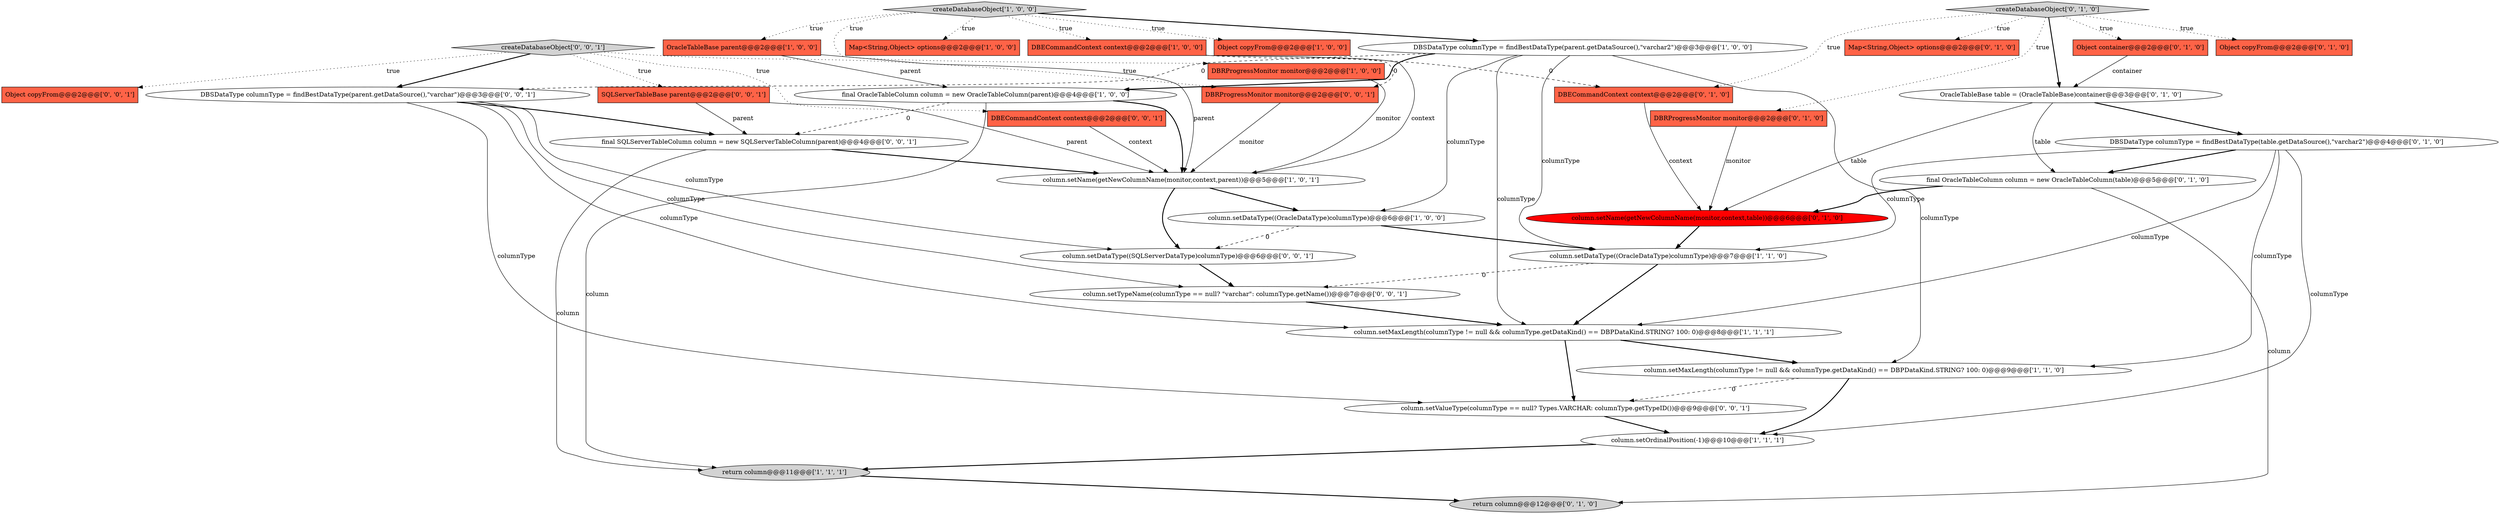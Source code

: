 digraph {
6 [style = filled, label = "OracleTableBase parent@@@2@@@['1', '0', '0']", fillcolor = tomato, shape = box image = "AAA0AAABBB1BBB"];
14 [style = filled, label = "column.setOrdinalPosition(-1)@@@10@@@['1', '1', '1']", fillcolor = white, shape = ellipse image = "AAA0AAABBB1BBB"];
24 [style = filled, label = "Map<String,Object> options@@@2@@@['0', '1', '0']", fillcolor = tomato, shape = box image = "AAA0AAABBB2BBB"];
13 [style = filled, label = "column.setMaxLength(columnType != null && columnType.getDataKind() == DBPDataKind.STRING? 100: 0)@@@8@@@['1', '1', '1']", fillcolor = white, shape = ellipse image = "AAA0AAABBB1BBB"];
25 [style = filled, label = "DBECommandContext context@@@2@@@['0', '1', '0']", fillcolor = tomato, shape = box image = "AAA1AAABBB2BBB"];
9 [style = filled, label = "DBECommandContext context@@@2@@@['1', '0', '0']", fillcolor = tomato, shape = box image = "AAA1AAABBB1BBB"];
33 [style = filled, label = "DBRProgressMonitor monitor@@@2@@@['0', '0', '1']", fillcolor = tomato, shape = box image = "AAA0AAABBB3BBB"];
5 [style = filled, label = "Map<String,Object> options@@@2@@@['1', '0', '0']", fillcolor = tomato, shape = box image = "AAA0AAABBB1BBB"];
11 [style = filled, label = "column.setName(getNewColumnName(monitor,context,parent))@@@5@@@['1', '0', '1']", fillcolor = white, shape = ellipse image = "AAA0AAABBB1BBB"];
23 [style = filled, label = "column.setName(getNewColumnName(monitor,context,table))@@@6@@@['0', '1', '0']", fillcolor = red, shape = ellipse image = "AAA1AAABBB2BBB"];
26 [style = filled, label = "DBECommandContext context@@@2@@@['0', '0', '1']", fillcolor = tomato, shape = box image = "AAA0AAABBB3BBB"];
32 [style = filled, label = "Object copyFrom@@@2@@@['0', '0', '1']", fillcolor = tomato, shape = box image = "AAA0AAABBB3BBB"];
15 [style = filled, label = "OracleTableBase table = (OracleTableBase)container@@@3@@@['0', '1', '0']", fillcolor = white, shape = ellipse image = "AAA0AAABBB2BBB"];
10 [style = filled, label = "final OracleTableColumn column = new OracleTableColumn(parent)@@@4@@@['1', '0', '0']", fillcolor = white, shape = ellipse image = "AAA0AAABBB1BBB"];
16 [style = filled, label = "DBRProgressMonitor monitor@@@2@@@['0', '1', '0']", fillcolor = tomato, shape = box image = "AAA0AAABBB2BBB"];
31 [style = filled, label = "SQLServerTableBase parent@@@2@@@['0', '0', '1']", fillcolor = tomato, shape = box image = "AAA0AAABBB3BBB"];
21 [style = filled, label = "final OracleTableColumn column = new OracleTableColumn(table)@@@5@@@['0', '1', '0']", fillcolor = white, shape = ellipse image = "AAA0AAABBB2BBB"];
20 [style = filled, label = "Object container@@@2@@@['0', '1', '0']", fillcolor = tomato, shape = box image = "AAA0AAABBB2BBB"];
30 [style = filled, label = "createDatabaseObject['0', '0', '1']", fillcolor = lightgray, shape = diamond image = "AAA0AAABBB3BBB"];
0 [style = filled, label = "column.setDataType((OracleDataType)columnType)@@@6@@@['1', '0', '0']", fillcolor = white, shape = ellipse image = "AAA0AAABBB1BBB"];
29 [style = filled, label = "DBSDataType columnType = findBestDataType(parent.getDataSource(),\"varchar\")@@@3@@@['0', '0', '1']", fillcolor = white, shape = ellipse image = "AAA0AAABBB3BBB"];
27 [style = filled, label = "column.setTypeName(columnType == null? \"varchar\": columnType.getName())@@@7@@@['0', '0', '1']", fillcolor = white, shape = ellipse image = "AAA0AAABBB3BBB"];
7 [style = filled, label = "column.setDataType((OracleDataType)columnType)@@@7@@@['1', '1', '0']", fillcolor = white, shape = ellipse image = "AAA0AAABBB1BBB"];
2 [style = filled, label = "return column@@@11@@@['1', '1', '1']", fillcolor = lightgray, shape = ellipse image = "AAA0AAABBB1BBB"];
12 [style = filled, label = "column.setMaxLength(columnType != null && columnType.getDataKind() == DBPDataKind.STRING? 100: 0)@@@9@@@['1', '1', '0']", fillcolor = white, shape = ellipse image = "AAA0AAABBB1BBB"];
17 [style = filled, label = "DBSDataType columnType = findBestDataType(table.getDataSource(),\"varchar2\")@@@4@@@['0', '1', '0']", fillcolor = white, shape = ellipse image = "AAA0AAABBB2BBB"];
34 [style = filled, label = "final SQLServerTableColumn column = new SQLServerTableColumn(parent)@@@4@@@['0', '0', '1']", fillcolor = white, shape = ellipse image = "AAA0AAABBB3BBB"];
35 [style = filled, label = "column.setValueType(columnType == null? Types.VARCHAR: columnType.getTypeID())@@@9@@@['0', '0', '1']", fillcolor = white, shape = ellipse image = "AAA0AAABBB3BBB"];
8 [style = filled, label = "DBRProgressMonitor monitor@@@2@@@['1', '0', '0']", fillcolor = tomato, shape = box image = "AAA0AAABBB1BBB"];
1 [style = filled, label = "createDatabaseObject['1', '0', '0']", fillcolor = lightgray, shape = diamond image = "AAA0AAABBB1BBB"];
4 [style = filled, label = "DBSDataType columnType = findBestDataType(parent.getDataSource(),\"varchar2\")@@@3@@@['1', '0', '0']", fillcolor = white, shape = ellipse image = "AAA0AAABBB1BBB"];
18 [style = filled, label = "Object copyFrom@@@2@@@['0', '1', '0']", fillcolor = tomato, shape = box image = "AAA0AAABBB2BBB"];
19 [style = filled, label = "createDatabaseObject['0', '1', '0']", fillcolor = lightgray, shape = diamond image = "AAA0AAABBB2BBB"];
3 [style = filled, label = "Object copyFrom@@@2@@@['1', '0', '0']", fillcolor = tomato, shape = box image = "AAA0AAABBB1BBB"];
22 [style = filled, label = "return column@@@12@@@['0', '1', '0']", fillcolor = lightgray, shape = ellipse image = "AAA0AAABBB2BBB"];
28 [style = filled, label = "column.setDataType((SQLServerDataType)columnType)@@@6@@@['0', '0', '1']", fillcolor = white, shape = ellipse image = "AAA0AAABBB3BBB"];
21->22 [style = solid, label="column"];
7->13 [style = bold, label=""];
4->10 [style = bold, label=""];
11->28 [style = bold, label=""];
27->13 [style = bold, label=""];
1->4 [style = bold, label=""];
19->25 [style = dotted, label="true"];
12->35 [style = dashed, label="0"];
10->34 [style = dashed, label="0"];
19->20 [style = dotted, label="true"];
8->11 [style = solid, label="monitor"];
15->23 [style = solid, label="table"];
29->28 [style = solid, label="columnType"];
19->18 [style = dotted, label="true"];
29->35 [style = solid, label="columnType"];
30->26 [style = dotted, label="true"];
6->10 [style = solid, label="parent"];
31->11 [style = solid, label="parent"];
29->34 [style = bold, label=""];
19->24 [style = dotted, label="true"];
0->28 [style = dashed, label="0"];
26->11 [style = solid, label="context"];
35->14 [style = bold, label=""];
30->29 [style = bold, label=""];
34->11 [style = bold, label=""];
17->13 [style = solid, label="columnType"];
10->2 [style = solid, label="column"];
25->23 [style = solid, label="context"];
29->27 [style = solid, label="columnType"];
9->33 [style = dashed, label="0"];
33->11 [style = solid, label="monitor"];
17->12 [style = solid, label="columnType"];
17->7 [style = solid, label="columnType"];
0->7 [style = bold, label=""];
34->2 [style = solid, label="column"];
1->3 [style = dotted, label="true"];
7->27 [style = dashed, label="0"];
15->17 [style = bold, label=""];
11->0 [style = bold, label=""];
13->12 [style = bold, label=""];
31->34 [style = solid, label="parent"];
15->21 [style = solid, label="table"];
20->15 [style = solid, label="container"];
4->7 [style = solid, label="columnType"];
9->11 [style = solid, label="context"];
1->9 [style = dotted, label="true"];
9->25 [style = dashed, label="0"];
12->14 [style = bold, label=""];
17->14 [style = solid, label="columnType"];
1->8 [style = dotted, label="true"];
19->16 [style = dotted, label="true"];
30->32 [style = dotted, label="true"];
1->6 [style = dotted, label="true"];
4->12 [style = solid, label="columnType"];
14->2 [style = bold, label=""];
4->13 [style = solid, label="columnType"];
4->0 [style = solid, label="columnType"];
23->7 [style = bold, label=""];
28->27 [style = bold, label=""];
29->13 [style = solid, label="columnType"];
19->15 [style = bold, label=""];
2->22 [style = bold, label=""];
4->29 [style = dashed, label="0"];
16->23 [style = solid, label="monitor"];
21->23 [style = bold, label=""];
17->21 [style = bold, label=""];
13->35 [style = bold, label=""];
1->5 [style = dotted, label="true"];
30->31 [style = dotted, label="true"];
30->33 [style = dotted, label="true"];
10->11 [style = bold, label=""];
6->11 [style = solid, label="parent"];
}
